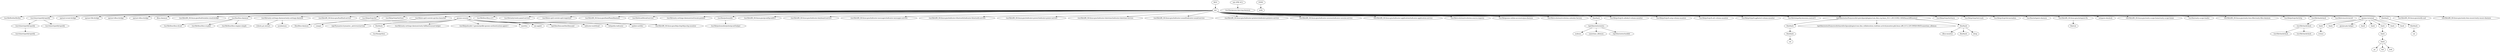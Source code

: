 digraph G {
3954->1638
1638[label="/usr/lib/firefox/firefox"]
3954->1829
1829[label="/usr/share/spotify/spotify"]
1829->1841
1841[label="/usr/share/spotify/spotify"]
1829->1854
1854[label="/usr/share/spotify/spotify"]
1841->1877
1877[label="/usr/share/spotify/spotify"]
5698->1991
1991[label="/usr/lib/slack/slack"]
5698->2010
2010[label="/usr/lib/slack/slack"]
3954->2610
2610[label="upstart-event-bridge"]
3954->2618
2618[label="upstart-file-bridge"]
3954->2619
2619[label="upstart-dbus-bridge"]
3954->2621
2621[label="upstart-dbus-bridge"]
1->3952
3952[label="/usr/bin/gnome-keyring-daemon"]
3631->3954
3954[label="init"]
3954->4187
4187[label="dbus-daemon"]
3954->4204
4204[label="/usr/lib/x86_64-linux-gnu/hud/window-stack-bridge"]
3954->4213
4213[label="/usr/bin/ibus-daemon"]
3954->4249
4249[label="/usr/lib/unity-settings-daemon/unity-settings-daemon"]
3954->4253
4253[label="/usr/lib/x86_64-linux-gnu/hud/hud-service"]
3954->4257
4257[label="/usr/lib/gvfs/gvfsd"]
3954->4261
4261[label="/usr/lib/gvfs/gvfsd-fuse"]
4213->4264
4264[label="/usr/lib/ibus/ibus-dconf"]
4213->4272
4272[label="/usr/lib/ibus/ibus-ui-gtk3"]
3954->4277
4277[label="/usr/lib/at-spi2-core/at-spi-bus-launcher"]
3954->4278
4278[label="gnome-session"]
4277->4283
4283[label="/bin/dbus-daemon"]
3954->4288
4288[label="/usr/lib/ibus/ibus-x11"]
3954->4289
4289[label="/usr/lib/unity/unity-panel-service"]
3954->4291
4291[label="/usr/lib/at-spi2-core/at-spi2-registryd"]
4249->4316
4316[label="[check_gl_textur]"]
4213->4326
4326[label="/usr/lib/ibus/ibus-engine-simple"]
3954->4330
4330[label="/usr/lib/x86_64-linux-gnu/bamf/bamfdaemon"]
3954->4342
4342[label="/usr/lib/dconf/dconf-service"]
3954->4348
4348[label="/usr/lib/unity-settings-daemon/usd-locate-pointer"]
4249->4349
4349[label="syndaemon"]
3954->4355
4355[label="/usr/bin/pulseaudio"]
4355->4359
4359[label="/usr/lib/pulseaudio/pulse/gconf-helper"]
3954->4361
4361[label="/usr/lib/x86_64-linux-gnu/gconf/gconfd-2"]
3954->4368
4368[label="/usr/lib/x86_64-linux-gnu/indicator-keyboard-service"]
3954->4372
4372[label="/usr/lib/x86_64-linux-gnu/indicator-messages/indicator-messages-service"]
3954->4373
4373[label="/usr/lib/x86_64-linux-gnu/indicator-bluetooth/indicator-bluetooth-service"]
3954->4375
4375[label="/usr/lib/x86_64-linux-gnu/indicator-power/indicator-power-service"]
3954->4380
4380[label="/usr/lib/x86_64-linux-gnu/indicator-datetime/indicator-datetime-service"]
3954->4384
4384[label="/usr/lib/x86_64-linux-gnu/indicator-sound/indicator-sound-service"]
3954->4387
4387[label="/usr/lib/x86_64-linux-gnu/indicator-printers/indicator-printers-service"]
3954->4395
4395[label="/usr/lib/x86_64-linux-gnu/indicator-session/indicator-session-service"]
3954->4397
4397[label="/usr/lib/x86_64-linux-gnu/indicator-application/indicator-application-service"]
3954->4425
4425[label="/usr/lib/evolution/evolution-source-registry"]
4278->4458
4458[label="compiz"]
3954->4461
4461[label="/usr/lib/gnome-online-accounts/goa-daemon"]
3954->4464
4464[label="/usr/lib/evolution/evolution-calendar-factory"]
4278->4485
4485[label="/opt/Symantec/symantec_antivirus/savtray"]
4278->4487
4487[label="/bin/bash"]
4278->4488
4488[label="/usr/lib/unity-settings-daemon/unity-fallback-mount-helper"]
4278->4493
4493[label="/usr/lib/policykit-1-gnome/polkit-gnome-authentication-agent-1"]
3954->4499
4499[label="/bin/bash"]
4278->4506
4506[label="nautilus"]
4499->4508
4508[label="/opt/ibm/notes/notes"]
4278->4509
4509[label="nm-applet"]
4278->4510
4510[label="/opt/ibm/ibmsam/bin/ibmsaml"]
4508->4512
4512[label="nsdexec"]
4278->4515
4515[label="indicator-multiload"]
3954->4522
4522[label="/usr/lib/gvfs/gvfs-udisks2-volume-monitor"]
4508->4536
4536[label="sametime_idlemon"]
3954->4547
4547[label="/usr/lib/gvfs/gvfs-mtp-volume-monitor"]
3954->4552
4552[label="/usr/lib/gvfs/gvfs-afc-volume-monitor"]
3954->4563
4563[label="/usr/lib/gvfs/gvfs-gphoto2-volume-monitor"]
3954->4571
4571[label="/usr/lib/telepathy/mission-control-5"]
3954->4578
4578[label="/opt/ibm/notes/framework/rcp/eclipse/plugins/com.ibm.rcp.base_9.0.1.20131002-1404/linux/x86/notes2"]
3954->4591
4591[label="/usr/lib/gvfs/gvfsd-burn"]
3954->4601
4601[label="/usr/lib/gvfs/gvfsd-trash"]
4487->4611
4611[label="/usr/bin/python"]
4278->4642
4642[label="telepathy-indicator"]
3954->4649
4649[label="/usr/lib/gvfs/gvfsd-metadata"]
3954->4693
4693[label="/usr/bin/zeitgeist-daemon"]
3954->4699
4699[label="/usr/lib/x86_64-linux-gnu/zeitgeist-fts"]
3954->4701
4701[label="zeitgeist-datahub"]
4699->4724
4724[label="/bin/cat"]
3954->5140
5140[label="/usr/lib/x86_64-linux-gnu/unity-scope-home/unity-scope-home"]
3954->5159
5159[label="/usr/bin/unity-scope-loader"]
3954->5161
5161[label="/usr/lib/x86_64-linux-gnu/unity-lens-files/unity-files-daemon"]
4278->5201
5201[label="update-notifier"]
3954->5325
5325[label="/usr/lib/gvfs/gvfsd-http"]
4278->5396
5396[label="/usr/lib/x86_64-linux-gnu/deja-dup/deja-dup-monitor"]
3954->5695
5695[label="/usr/lib/slack/slack"]
5695->5698
5698[label="/usr/lib/slack/slack"]
31761->8241
8241[label="evince"]
3954->8248
8248[label="/usr/lib/evince/evinced"]
12781->10036
10036[label="-bash"]
3954->12752
12752[label="/bin/bash"]
12752->12757
12757[label="/bin/bash"]
12757->12758
12758[label="cat"]
3954->12781
12781[label="gnome-terminal"]
12781->12788
12788[label="gnome-pty-helper"]
3954->13138
13138[label="/usr/lib/x86_64-linux-gnu/notify-osd"]
12781->16606
16606[label="-bash"]
12781->18833
18833[label="-bash"]
4578->18943
18943[label="/bin/bash"]
18943->18948
18948[label="/bin/bash"]
18948->18949
18949[label="cat"]
4508->18952
18952[label="/opt/ibm/notes/taskldr"]
4578->19037
19037[label="/opt/ibm/notes/framework/shared/eclipse/plugins/com.ibm.collaboration.realtime.activitymonitor.gtk.linux.x86_8.5.2.20130926-0645/sametime_idlemon"]
4578->19067
19067[label="/bin/bash"]
19067->19090
19090[label="dbus-monitor"]
19067->19091
19091[label="/bin/bash"]
19391->19407
19407[label="node"]
12781->21857
21857[label="-bash"]
19067->22198
22198[label="sleep"]
21857->22320
22320[label="-bash"]
22320->22321
22321[label="-bash"]
22321->22322
22322[label="ps"]
22321->22323
22323[label="tail"]
22321->22324
22324[label="awk"]
12781->24517
24517[label="-bash"]
12781->31761
31761[label="-bash"]
3954->32171
32171[label="/usr/lib/x86_64-linux-gnu/unity-lens-music/unity-music-daemon"]
12781->32690
32690[label="-bash"]
1[label="init (PID #1)"]
}
